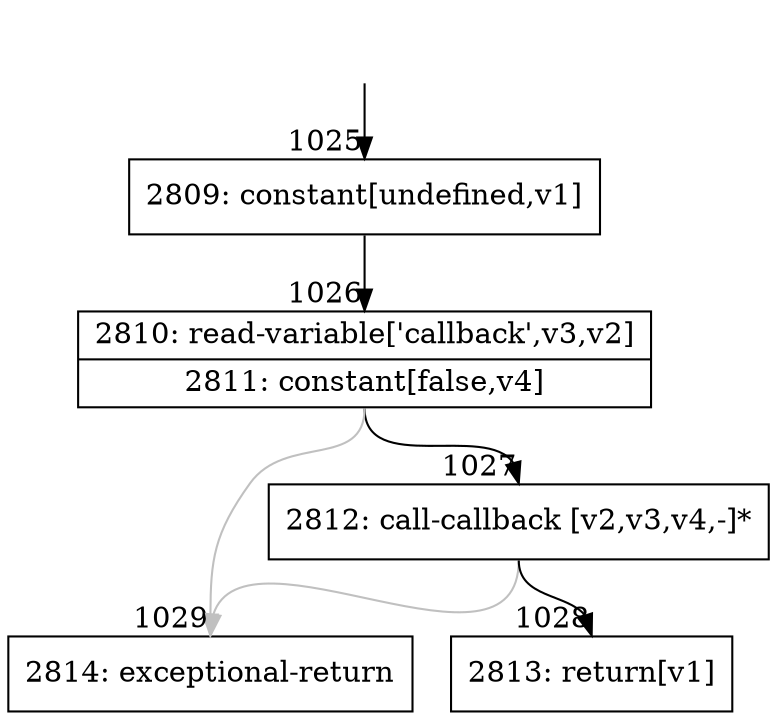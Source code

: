 digraph {
rankdir="TD"
BB_entry99[shape=none,label=""];
BB_entry99 -> BB1025 [tailport=s, headport=n, headlabel="    1025"]
BB1025 [shape=record label="{2809: constant[undefined,v1]}" ] 
BB1025 -> BB1026 [tailport=s, headport=n, headlabel="      1026"]
BB1026 [shape=record label="{2810: read-variable['callback',v3,v2]|2811: constant[false,v4]}" ] 
BB1026 -> BB1027 [tailport=s, headport=n, headlabel="      1027"]
BB1026 -> BB1029 [tailport=s, headport=n, color=gray, headlabel="      1029"]
BB1027 [shape=record label="{2812: call-callback [v2,v3,v4,-]*}" ] 
BB1027 -> BB1028 [tailport=s, headport=n, headlabel="      1028"]
BB1027 -> BB1029 [tailport=s, headport=n, color=gray]
BB1028 [shape=record label="{2813: return[v1]}" ] 
BB1029 [shape=record label="{2814: exceptional-return}" ] 
//#$~ 939
}
